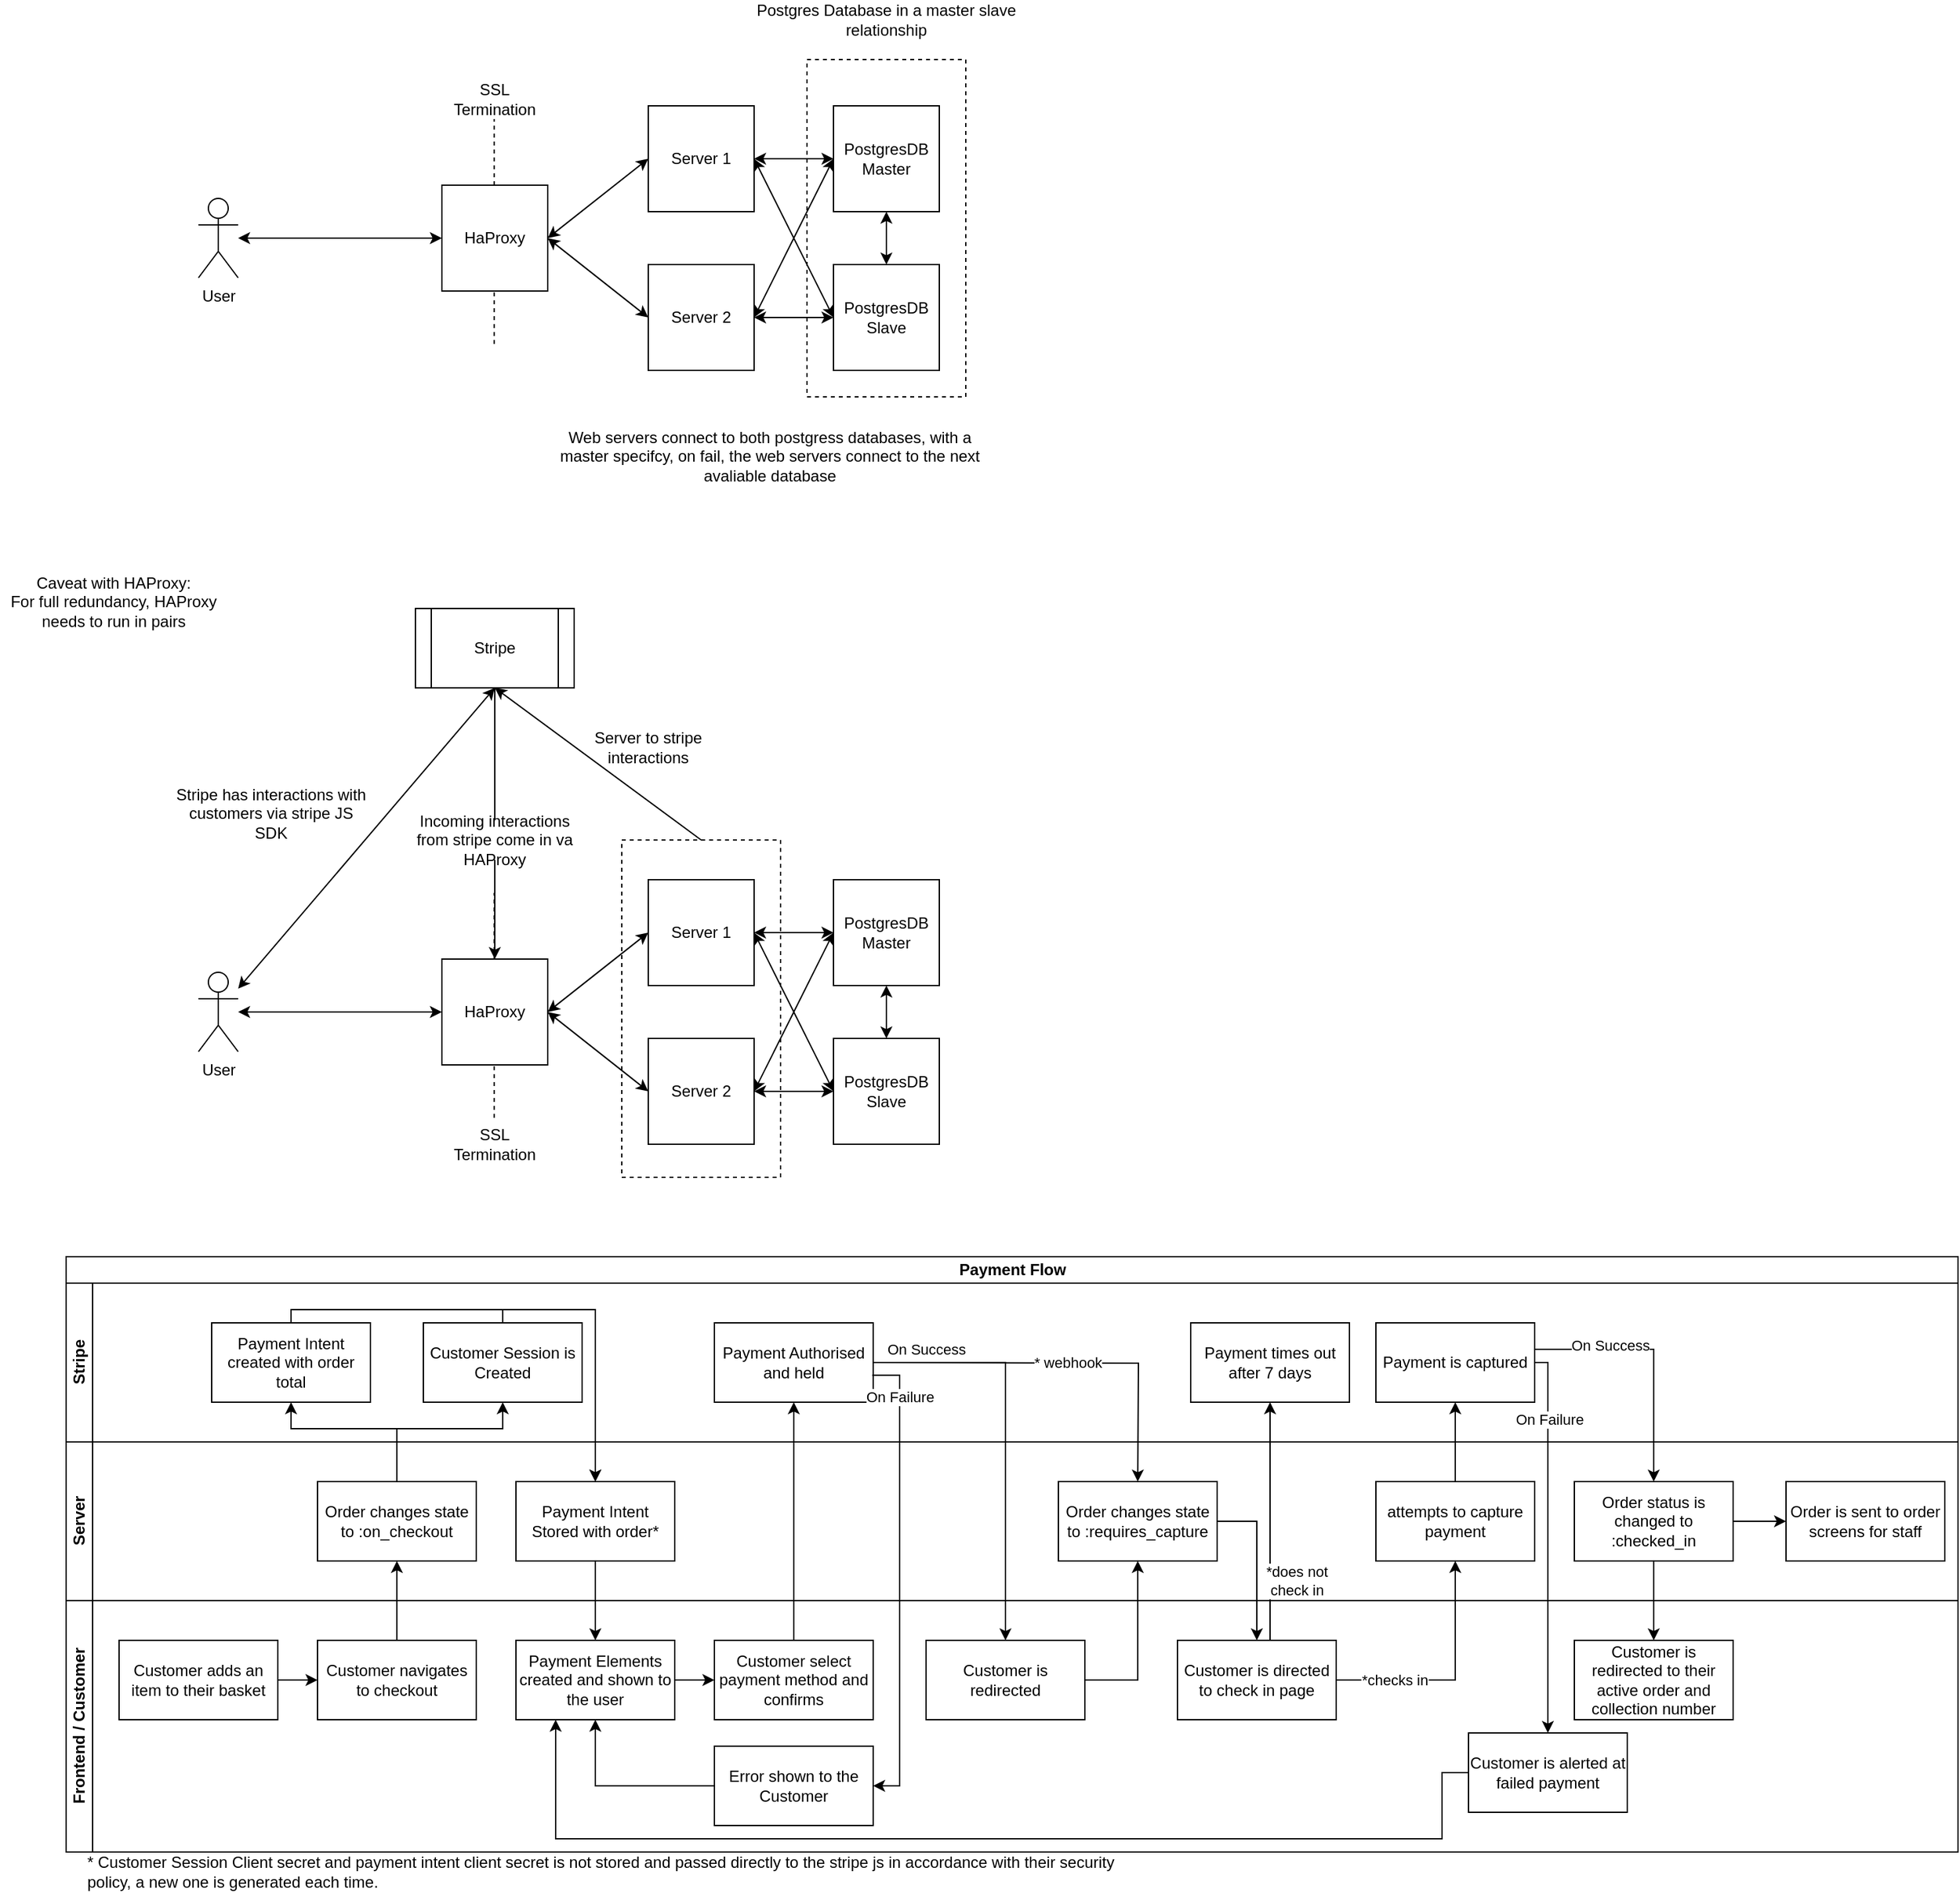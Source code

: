 <mxfile>
    <diagram name="Page-1" id="KPk57_ptNWIrNSPmT6OU">
        <mxGraphModel dx="1907" dy="855" grid="1" gridSize="10" guides="1" tooltips="1" connect="1" arrows="1" fold="1" page="1" pageScale="1" pageWidth="827" pageHeight="1169" math="0" shadow="0">
            <root>
                <mxCell id="0"/>
                <mxCell id="1" parent="0"/>
                <mxCell id="LF-yFiG6YkYiWmJkr-Sb-19" value="" style="rounded=0;whiteSpace=wrap;html=1;fillColor=none;dashed=1;" parent="1" vertex="1">
                    <mxGeometry x="610" y="65" width="120" height="255" as="geometry"/>
                </mxCell>
                <mxCell id="LF-yFiG6YkYiWmJkr-Sb-18" value="" style="endArrow=none;dashed=1;html=1;rounded=0;" parent="1" edge="1">
                    <mxGeometry width="50" height="50" relative="1" as="geometry">
                        <mxPoint x="373.58" y="280" as="sourcePoint"/>
                        <mxPoint x="373.58" y="110" as="targetPoint"/>
                    </mxGeometry>
                </mxCell>
                <mxCell id="LF-yFiG6YkYiWmJkr-Sb-2" value="&lt;div&gt;HaProxy&lt;/div&gt;" style="whiteSpace=wrap;html=1;aspect=fixed;" parent="1" vertex="1">
                    <mxGeometry x="334" y="160" width="80" height="80" as="geometry"/>
                </mxCell>
                <mxCell id="LF-yFiG6YkYiWmJkr-Sb-3" value="Server 1" style="whiteSpace=wrap;html=1;aspect=fixed;" parent="1" vertex="1">
                    <mxGeometry x="490" y="100" width="80" height="80" as="geometry"/>
                </mxCell>
                <mxCell id="LF-yFiG6YkYiWmJkr-Sb-4" value="&lt;div&gt;Server 2&lt;/div&gt;" style="whiteSpace=wrap;html=1;aspect=fixed;" parent="1" vertex="1">
                    <mxGeometry x="490" y="220" width="80" height="80" as="geometry"/>
                </mxCell>
                <mxCell id="LF-yFiG6YkYiWmJkr-Sb-5" value="&lt;div&gt;PostgresDB&lt;/div&gt;&lt;div&gt;Master&lt;br&gt;&lt;/div&gt;" style="whiteSpace=wrap;html=1;aspect=fixed;" parent="1" vertex="1">
                    <mxGeometry x="630" y="100" width="80" height="80" as="geometry"/>
                </mxCell>
                <mxCell id="LF-yFiG6YkYiWmJkr-Sb-6" value="&lt;div&gt;PostgresDB&lt;/div&gt;&lt;div&gt;Slave&lt;br&gt;&lt;/div&gt;" style="whiteSpace=wrap;html=1;aspect=fixed;" parent="1" vertex="1">
                    <mxGeometry x="630" y="220" width="80" height="80" as="geometry"/>
                </mxCell>
                <mxCell id="LF-yFiG6YkYiWmJkr-Sb-8" value="" style="endArrow=classic;startArrow=classic;html=1;rounded=0;entryX=0;entryY=0.5;entryDx=0;entryDy=0;exitX=1;exitY=0.5;exitDx=0;exitDy=0;" parent="1" source="LF-yFiG6YkYiWmJkr-Sb-2" target="LF-yFiG6YkYiWmJkr-Sb-3" edge="1">
                    <mxGeometry width="50" height="50" relative="1" as="geometry">
                        <mxPoint x="510" y="300" as="sourcePoint"/>
                        <mxPoint x="560" y="250" as="targetPoint"/>
                    </mxGeometry>
                </mxCell>
                <mxCell id="LF-yFiG6YkYiWmJkr-Sb-10" value="" style="endArrow=classic;startArrow=classic;html=1;rounded=0;exitX=1;exitY=0.5;exitDx=0;exitDy=0;entryX=0;entryY=0.5;entryDx=0;entryDy=0;" parent="1" source="LF-yFiG6YkYiWmJkr-Sb-2" target="LF-yFiG6YkYiWmJkr-Sb-4" edge="1">
                    <mxGeometry width="50" height="50" relative="1" as="geometry">
                        <mxPoint x="510" y="300" as="sourcePoint"/>
                        <mxPoint x="560" y="250" as="targetPoint"/>
                    </mxGeometry>
                </mxCell>
                <mxCell id="LF-yFiG6YkYiWmJkr-Sb-11" value="" style="endArrow=classic;startArrow=classic;html=1;rounded=0;entryX=0;entryY=0.5;entryDx=0;entryDy=0;exitX=1;exitY=0.5;exitDx=0;exitDy=0;" parent="1" source="LF-yFiG6YkYiWmJkr-Sb-3" target="LF-yFiG6YkYiWmJkr-Sb-5" edge="1">
                    <mxGeometry width="50" height="50" relative="1" as="geometry">
                        <mxPoint x="710" y="280" as="sourcePoint"/>
                        <mxPoint x="760" y="230" as="targetPoint"/>
                    </mxGeometry>
                </mxCell>
                <mxCell id="LF-yFiG6YkYiWmJkr-Sb-12" value="" style="endArrow=classic;startArrow=classic;html=1;rounded=0;entryX=0;entryY=0.5;entryDx=0;entryDy=0;exitX=1;exitY=0.5;exitDx=0;exitDy=0;" parent="1" source="LF-yFiG6YkYiWmJkr-Sb-4" target="LF-yFiG6YkYiWmJkr-Sb-5" edge="1">
                    <mxGeometry width="50" height="50" relative="1" as="geometry">
                        <mxPoint x="630" y="290" as="sourcePoint"/>
                        <mxPoint x="680" y="240" as="targetPoint"/>
                    </mxGeometry>
                </mxCell>
                <mxCell id="LF-yFiG6YkYiWmJkr-Sb-13" value="" style="endArrow=classic;startArrow=classic;html=1;rounded=0;entryX=0.5;entryY=1;entryDx=0;entryDy=0;exitX=0.5;exitY=0;exitDx=0;exitDy=0;" parent="1" source="LF-yFiG6YkYiWmJkr-Sb-6" target="LF-yFiG6YkYiWmJkr-Sb-5" edge="1">
                    <mxGeometry width="50" height="50" relative="1" as="geometry">
                        <mxPoint x="630" y="290" as="sourcePoint"/>
                        <mxPoint x="680" y="240" as="targetPoint"/>
                    </mxGeometry>
                </mxCell>
                <mxCell id="LF-yFiG6YkYiWmJkr-Sb-14" value="User" style="shape=umlActor;verticalLabelPosition=bottom;verticalAlign=top;html=1;outlineConnect=0;" parent="1" vertex="1">
                    <mxGeometry x="150" y="170" width="30" height="60" as="geometry"/>
                </mxCell>
                <mxCell id="LF-yFiG6YkYiWmJkr-Sb-15" value="" style="endArrow=classic;startArrow=classic;html=1;rounded=0;entryX=0;entryY=0.5;entryDx=0;entryDy=0;" parent="1" source="LF-yFiG6YkYiWmJkr-Sb-14" target="LF-yFiG6YkYiWmJkr-Sb-2" edge="1">
                    <mxGeometry width="50" height="50" relative="1" as="geometry">
                        <mxPoint x="380" y="250" as="sourcePoint"/>
                        <mxPoint x="430" y="200" as="targetPoint"/>
                    </mxGeometry>
                </mxCell>
                <mxCell id="LF-yFiG6YkYiWmJkr-Sb-17" value="SSL Termination" style="text;html=1;align=center;verticalAlign=middle;whiteSpace=wrap;rounded=0;" parent="1" vertex="1">
                    <mxGeometry x="344" y="80" width="60" height="30" as="geometry"/>
                </mxCell>
                <mxCell id="LF-yFiG6YkYiWmJkr-Sb-20" value="Postgres Database in a master slave relationship" style="text;html=1;align=center;verticalAlign=middle;whiteSpace=wrap;rounded=0;" parent="1" vertex="1">
                    <mxGeometry x="570" y="20" width="200" height="30" as="geometry"/>
                </mxCell>
                <mxCell id="LF-yFiG6YkYiWmJkr-Sb-21" value="&lt;div&gt;Caveat with HAProxy: &lt;br&gt;&lt;/div&gt;&lt;div&gt;For full redundancy, HAProxy needs to run in pairs&lt;br&gt;&lt;/div&gt;" style="text;html=1;align=center;verticalAlign=middle;whiteSpace=wrap;rounded=0;" parent="1" vertex="1">
                    <mxGeometry y="460" width="172" height="30" as="geometry"/>
                </mxCell>
                <mxCell id="LF-yFiG6YkYiWmJkr-Sb-23" value="" style="endArrow=classic;startArrow=classic;html=1;rounded=0;entryX=1;entryY=0.5;entryDx=0;entryDy=0;exitX=0;exitY=0.5;exitDx=0;exitDy=0;" parent="1" source="LF-yFiG6YkYiWmJkr-Sb-6" target="LF-yFiG6YkYiWmJkr-Sb-3" edge="1">
                    <mxGeometry width="50" height="50" relative="1" as="geometry">
                        <mxPoint x="570" y="60" as="sourcePoint"/>
                        <mxPoint x="650" y="190" as="targetPoint"/>
                    </mxGeometry>
                </mxCell>
                <mxCell id="LF-yFiG6YkYiWmJkr-Sb-24" value="" style="endArrow=classic;startArrow=classic;html=1;rounded=0;exitX=1;exitY=0.5;exitDx=0;exitDy=0;entryX=0;entryY=0.5;entryDx=0;entryDy=0;" parent="1" source="LF-yFiG6YkYiWmJkr-Sb-4" target="LF-yFiG6YkYiWmJkr-Sb-6" edge="1">
                    <mxGeometry width="50" height="50" relative="1" as="geometry">
                        <mxPoint x="600" y="240" as="sourcePoint"/>
                        <mxPoint x="650" y="190" as="targetPoint"/>
                    </mxGeometry>
                </mxCell>
                <mxCell id="LF-yFiG6YkYiWmJkr-Sb-50" value="" style="rounded=0;whiteSpace=wrap;html=1;fillColor=none;dashed=1;" parent="1" vertex="1">
                    <mxGeometry x="470" y="655" width="120" height="255" as="geometry"/>
                </mxCell>
                <mxCell id="LF-yFiG6YkYiWmJkr-Sb-51" value="" style="endArrow=none;dashed=1;html=1;rounded=0;" parent="1" edge="1">
                    <mxGeometry width="50" height="50" relative="1" as="geometry">
                        <mxPoint x="373.58" y="865" as="sourcePoint"/>
                        <mxPoint x="373.58" y="695" as="targetPoint"/>
                    </mxGeometry>
                </mxCell>
                <mxCell id="LF-yFiG6YkYiWmJkr-Sb-52" value="&lt;div&gt;HaProxy&lt;/div&gt;" style="whiteSpace=wrap;html=1;aspect=fixed;" parent="1" vertex="1">
                    <mxGeometry x="334" y="745" width="80" height="80" as="geometry"/>
                </mxCell>
                <mxCell id="LF-yFiG6YkYiWmJkr-Sb-53" value="Server 1" style="whiteSpace=wrap;html=1;aspect=fixed;" parent="1" vertex="1">
                    <mxGeometry x="490" y="685" width="80" height="80" as="geometry"/>
                </mxCell>
                <mxCell id="LF-yFiG6YkYiWmJkr-Sb-54" value="&lt;div&gt;Server 2&lt;/div&gt;" style="whiteSpace=wrap;html=1;aspect=fixed;" parent="1" vertex="1">
                    <mxGeometry x="490" y="805" width="80" height="80" as="geometry"/>
                </mxCell>
                <mxCell id="LF-yFiG6YkYiWmJkr-Sb-55" value="&lt;div&gt;PostgresDB&lt;/div&gt;&lt;div&gt;Master&lt;br&gt;&lt;/div&gt;" style="whiteSpace=wrap;html=1;aspect=fixed;" parent="1" vertex="1">
                    <mxGeometry x="630" y="685" width="80" height="80" as="geometry"/>
                </mxCell>
                <mxCell id="LF-yFiG6YkYiWmJkr-Sb-56" value="&lt;div&gt;PostgresDB&lt;/div&gt;&lt;div&gt;Slave&lt;br&gt;&lt;/div&gt;" style="whiteSpace=wrap;html=1;aspect=fixed;" parent="1" vertex="1">
                    <mxGeometry x="630" y="805" width="80" height="80" as="geometry"/>
                </mxCell>
                <mxCell id="LF-yFiG6YkYiWmJkr-Sb-57" value="" style="endArrow=classic;startArrow=classic;html=1;rounded=0;entryX=0;entryY=0.5;entryDx=0;entryDy=0;exitX=1;exitY=0.5;exitDx=0;exitDy=0;" parent="1" source="LF-yFiG6YkYiWmJkr-Sb-52" target="LF-yFiG6YkYiWmJkr-Sb-53" edge="1">
                    <mxGeometry width="50" height="50" relative="1" as="geometry">
                        <mxPoint x="510" y="885" as="sourcePoint"/>
                        <mxPoint x="560" y="835" as="targetPoint"/>
                    </mxGeometry>
                </mxCell>
                <mxCell id="LF-yFiG6YkYiWmJkr-Sb-58" value="" style="endArrow=classic;startArrow=classic;html=1;rounded=0;exitX=1;exitY=0.5;exitDx=0;exitDy=0;entryX=0;entryY=0.5;entryDx=0;entryDy=0;" parent="1" source="LF-yFiG6YkYiWmJkr-Sb-52" target="LF-yFiG6YkYiWmJkr-Sb-54" edge="1">
                    <mxGeometry width="50" height="50" relative="1" as="geometry">
                        <mxPoint x="510" y="885" as="sourcePoint"/>
                        <mxPoint x="560" y="835" as="targetPoint"/>
                    </mxGeometry>
                </mxCell>
                <mxCell id="LF-yFiG6YkYiWmJkr-Sb-59" value="" style="endArrow=classic;startArrow=classic;html=1;rounded=0;entryX=0;entryY=0.5;entryDx=0;entryDy=0;exitX=1;exitY=0.5;exitDx=0;exitDy=0;" parent="1" source="LF-yFiG6YkYiWmJkr-Sb-53" target="LF-yFiG6YkYiWmJkr-Sb-55" edge="1">
                    <mxGeometry width="50" height="50" relative="1" as="geometry">
                        <mxPoint x="710" y="865" as="sourcePoint"/>
                        <mxPoint x="760" y="815" as="targetPoint"/>
                    </mxGeometry>
                </mxCell>
                <mxCell id="LF-yFiG6YkYiWmJkr-Sb-60" value="" style="endArrow=classic;startArrow=classic;html=1;rounded=0;entryX=0;entryY=0.5;entryDx=0;entryDy=0;exitX=1;exitY=0.5;exitDx=0;exitDy=0;" parent="1" source="LF-yFiG6YkYiWmJkr-Sb-54" target="LF-yFiG6YkYiWmJkr-Sb-55" edge="1">
                    <mxGeometry width="50" height="50" relative="1" as="geometry">
                        <mxPoint x="630" y="875" as="sourcePoint"/>
                        <mxPoint x="680" y="825" as="targetPoint"/>
                    </mxGeometry>
                </mxCell>
                <mxCell id="LF-yFiG6YkYiWmJkr-Sb-61" value="" style="endArrow=classic;startArrow=classic;html=1;rounded=0;entryX=0.5;entryY=1;entryDx=0;entryDy=0;exitX=0.5;exitY=0;exitDx=0;exitDy=0;" parent="1" source="LF-yFiG6YkYiWmJkr-Sb-56" target="LF-yFiG6YkYiWmJkr-Sb-55" edge="1">
                    <mxGeometry width="50" height="50" relative="1" as="geometry">
                        <mxPoint x="630" y="875" as="sourcePoint"/>
                        <mxPoint x="680" y="825" as="targetPoint"/>
                    </mxGeometry>
                </mxCell>
                <mxCell id="LF-yFiG6YkYiWmJkr-Sb-62" value="User" style="shape=umlActor;verticalLabelPosition=bottom;verticalAlign=top;html=1;outlineConnect=0;" parent="1" vertex="1">
                    <mxGeometry x="150" y="755" width="30" height="60" as="geometry"/>
                </mxCell>
                <mxCell id="LF-yFiG6YkYiWmJkr-Sb-63" value="" style="endArrow=classic;startArrow=classic;html=1;rounded=0;entryX=0;entryY=0.5;entryDx=0;entryDy=0;" parent="1" source="LF-yFiG6YkYiWmJkr-Sb-62" target="LF-yFiG6YkYiWmJkr-Sb-52" edge="1">
                    <mxGeometry width="50" height="50" relative="1" as="geometry">
                        <mxPoint x="380" y="835" as="sourcePoint"/>
                        <mxPoint x="430" y="785" as="targetPoint"/>
                    </mxGeometry>
                </mxCell>
                <mxCell id="LF-yFiG6YkYiWmJkr-Sb-64" value="SSL Termination" style="text;html=1;align=center;verticalAlign=middle;whiteSpace=wrap;rounded=0;" parent="1" vertex="1">
                    <mxGeometry x="344" y="870" width="60" height="30" as="geometry"/>
                </mxCell>
                <mxCell id="LF-yFiG6YkYiWmJkr-Sb-67" value="" style="endArrow=classic;startArrow=classic;html=1;rounded=0;entryX=1;entryY=0.5;entryDx=0;entryDy=0;exitX=0;exitY=0.5;exitDx=0;exitDy=0;" parent="1" source="LF-yFiG6YkYiWmJkr-Sb-56" target="LF-yFiG6YkYiWmJkr-Sb-53" edge="1">
                    <mxGeometry width="50" height="50" relative="1" as="geometry">
                        <mxPoint x="570" y="645" as="sourcePoint"/>
                        <mxPoint x="650" y="775" as="targetPoint"/>
                    </mxGeometry>
                </mxCell>
                <mxCell id="LF-yFiG6YkYiWmJkr-Sb-68" value="" style="endArrow=classic;startArrow=classic;html=1;rounded=0;exitX=1;exitY=0.5;exitDx=0;exitDy=0;entryX=0;entryY=0.5;entryDx=0;entryDy=0;" parent="1" source="LF-yFiG6YkYiWmJkr-Sb-54" target="LF-yFiG6YkYiWmJkr-Sb-56" edge="1">
                    <mxGeometry width="50" height="50" relative="1" as="geometry">
                        <mxPoint x="600" y="825" as="sourcePoint"/>
                        <mxPoint x="650" y="775" as="targetPoint"/>
                    </mxGeometry>
                </mxCell>
                <mxCell id="LF-yFiG6YkYiWmJkr-Sb-77" style="edgeStyle=orthogonalEdgeStyle;rounded=0;orthogonalLoop=1;jettySize=auto;html=1;entryX=0.5;entryY=0;entryDx=0;entryDy=0;" parent="1" source="LF-yFiG6YkYiWmJkr-Sb-75" target="LF-yFiG6YkYiWmJkr-Sb-52" edge="1">
                    <mxGeometry relative="1" as="geometry"/>
                </mxCell>
                <mxCell id="LF-yFiG6YkYiWmJkr-Sb-69" value="Stripe" style="shape=process;whiteSpace=wrap;html=1;backgroundOutline=1;" parent="1" vertex="1">
                    <mxGeometry x="314" y="480" width="120" height="60" as="geometry"/>
                </mxCell>
                <mxCell id="LF-yFiG6YkYiWmJkr-Sb-71" value="" style="endArrow=classic;startArrow=classic;html=1;rounded=0;entryX=0.5;entryY=1;entryDx=0;entryDy=0;" parent="1" source="LF-yFiG6YkYiWmJkr-Sb-62" target="LF-yFiG6YkYiWmJkr-Sb-69" edge="1">
                    <mxGeometry width="50" height="50" relative="1" as="geometry">
                        <mxPoint x="490" y="600" as="sourcePoint"/>
                        <mxPoint x="540" y="550" as="targetPoint"/>
                    </mxGeometry>
                </mxCell>
                <mxCell id="LF-yFiG6YkYiWmJkr-Sb-72" value="Stripe has interactions with customers via stripe JS SDK" style="text;html=1;align=center;verticalAlign=middle;whiteSpace=wrap;rounded=0;" parent="1" vertex="1">
                    <mxGeometry x="130" y="620" width="150" height="30" as="geometry"/>
                </mxCell>
                <mxCell id="LF-yFiG6YkYiWmJkr-Sb-78" value="" style="edgeStyle=orthogonalEdgeStyle;rounded=0;orthogonalLoop=1;jettySize=auto;html=1;entryX=0.5;entryY=0;entryDx=0;entryDy=0;endArrow=none;endFill=0;" parent="1" source="LF-yFiG6YkYiWmJkr-Sb-69" target="LF-yFiG6YkYiWmJkr-Sb-75" edge="1">
                    <mxGeometry relative="1" as="geometry">
                        <mxPoint x="374" y="540" as="sourcePoint"/>
                        <mxPoint x="374" y="745" as="targetPoint"/>
                    </mxGeometry>
                </mxCell>
                <mxCell id="LF-yFiG6YkYiWmJkr-Sb-75" value="Incoming interactions from stripe come in va HAProxy" style="text;html=1;align=center;verticalAlign=middle;whiteSpace=wrap;rounded=0;" parent="1" vertex="1">
                    <mxGeometry x="311" y="640" width="126" height="30" as="geometry"/>
                </mxCell>
                <mxCell id="LF-yFiG6YkYiWmJkr-Sb-79" value="" style="endArrow=classic;html=1;rounded=0;entryX=0.5;entryY=1;entryDx=0;entryDy=0;exitX=0.5;exitY=0;exitDx=0;exitDy=0;" parent="1" source="LF-yFiG6YkYiWmJkr-Sb-50" target="LF-yFiG6YkYiWmJkr-Sb-69" edge="1">
                    <mxGeometry width="50" height="50" relative="1" as="geometry">
                        <mxPoint x="640" y="720" as="sourcePoint"/>
                        <mxPoint x="690" y="670" as="targetPoint"/>
                    </mxGeometry>
                </mxCell>
                <mxCell id="LF-yFiG6YkYiWmJkr-Sb-80" value="Server to stripe interactions" style="text;html=1;align=center;verticalAlign=middle;whiteSpace=wrap;rounded=0;" parent="1" vertex="1">
                    <mxGeometry x="430" y="570" width="120" height="30" as="geometry"/>
                </mxCell>
                <mxCell id="LF-yFiG6YkYiWmJkr-Sb-81" value="Web servers connect to both postgress databases, with a master specifcy, on fail, the web servers connect to the next avaliable database" style="text;html=1;align=center;verticalAlign=middle;whiteSpace=wrap;rounded=0;" parent="1" vertex="1">
                    <mxGeometry x="414" y="350" width="336" height="30" as="geometry"/>
                </mxCell>
                <mxCell id="2" value="Payment Flow" style="swimlane;childLayout=stackLayout;resizeParent=1;resizeParentMax=0;horizontal=1;startSize=20;horizontalStack=0;html=1;" vertex="1" parent="1">
                    <mxGeometry x="50" y="970" width="1430" height="450" as="geometry"/>
                </mxCell>
                <mxCell id="3" style="edgeStyle=orthogonalEdgeStyle;rounded=0;orthogonalLoop=1;jettySize=auto;html=1;entryX=0.5;entryY=0;entryDx=0;entryDy=0;" edge="1" parent="2">
                    <mxGeometry relative="1" as="geometry">
                        <mxPoint x="610" y="80" as="sourcePoint"/>
                        <mxPoint x="810" y="170" as="targetPoint"/>
                    </mxGeometry>
                </mxCell>
                <mxCell id="4" value="* webhook" style="edgeLabel;html=1;align=center;verticalAlign=middle;resizable=0;points=[];" vertex="1" connectable="0" parent="3">
                    <mxGeometry x="0.01" y="1" relative="1" as="geometry">
                        <mxPoint as="offset"/>
                    </mxGeometry>
                </mxCell>
                <mxCell id="5" value="Stripe" style="swimlane;startSize=20;horizontal=0;html=1;" vertex="1" parent="2">
                    <mxGeometry y="20" width="1430" height="120" as="geometry"/>
                </mxCell>
                <mxCell id="6" value="Payment Intent created with order total" style="whiteSpace=wrap;html=1;rounded=0;" vertex="1" parent="5">
                    <mxGeometry x="110" y="30" width="120" height="60" as="geometry"/>
                </mxCell>
                <mxCell id="7" value="Customer Session is Created" style="whiteSpace=wrap;html=1;rounded=0;" vertex="1" parent="5">
                    <mxGeometry x="270" y="30" width="120" height="60" as="geometry"/>
                </mxCell>
                <mxCell id="8" value="Payment Authorised and held" style="whiteSpace=wrap;html=1;rounded=0;" vertex="1" parent="5">
                    <mxGeometry x="490" y="30" width="120" height="60" as="geometry"/>
                </mxCell>
                <mxCell id="9" value="Payment times out after 7 days" style="rounded=0;whiteSpace=wrap;html=1;" vertex="1" parent="5">
                    <mxGeometry x="850" y="30" width="120" height="60" as="geometry"/>
                </mxCell>
                <mxCell id="10" value="Payment is captured" style="whiteSpace=wrap;html=1;rounded=0;" vertex="1" parent="5">
                    <mxGeometry x="990" y="30" width="120" height="60" as="geometry"/>
                </mxCell>
                <mxCell id="11" value="Server" style="swimlane;startSize=20;horizontal=0;html=1;" vertex="1" parent="2">
                    <mxGeometry y="140" width="1430" height="120" as="geometry"/>
                </mxCell>
                <mxCell id="12" value="Order changes state to :on_checkout" style="rounded=0;whiteSpace=wrap;html=1;" vertex="1" parent="11">
                    <mxGeometry x="190" y="30" width="120" height="60" as="geometry"/>
                </mxCell>
                <mxCell id="13" value="Payment Intent Stored with order*" style="rounded=0;whiteSpace=wrap;html=1;" vertex="1" parent="11">
                    <mxGeometry x="340" y="30" width="120" height="60" as="geometry"/>
                </mxCell>
                <mxCell id="14" value="Order changes state to :requires_capture" style="rounded=0;whiteSpace=wrap;html=1;" vertex="1" parent="11">
                    <mxGeometry x="750" y="30" width="120" height="60" as="geometry"/>
                </mxCell>
                <mxCell id="15" value="attempts to capture payment" style="whiteSpace=wrap;html=1;rounded=0;" vertex="1" parent="11">
                    <mxGeometry x="990" y="30" width="120" height="60" as="geometry"/>
                </mxCell>
                <mxCell id="16" value="" style="edgeStyle=orthogonalEdgeStyle;rounded=0;orthogonalLoop=1;jettySize=auto;html=1;" edge="1" parent="11" source="17" target="18">
                    <mxGeometry relative="1" as="geometry"/>
                </mxCell>
                <mxCell id="17" value="Order status is changed to :checked_in" style="whiteSpace=wrap;html=1;rounded=0;" vertex="1" parent="11">
                    <mxGeometry x="1140" y="30" width="120" height="60" as="geometry"/>
                </mxCell>
                <mxCell id="18" value="Order is sent to order screens for staff" style="whiteSpace=wrap;html=1;rounded=0;" vertex="1" parent="11">
                    <mxGeometry x="1300" y="30" width="120" height="60" as="geometry"/>
                </mxCell>
                <mxCell id="19" value="Frontend / Customer" style="swimlane;startSize=20;horizontal=0;html=1;" vertex="1" parent="2">
                    <mxGeometry y="260" width="1430" height="190" as="geometry"/>
                </mxCell>
                <mxCell id="20" value="" style="edgeStyle=orthogonalEdgeStyle;rounded=0;orthogonalLoop=1;jettySize=auto;html=1;" edge="1" parent="19" source="21" target="22">
                    <mxGeometry relative="1" as="geometry"/>
                </mxCell>
                <mxCell id="21" value="Customer adds an item to their basket" style="rounded=0;whiteSpace=wrap;html=1;" vertex="1" parent="19">
                    <mxGeometry x="40" y="30" width="120" height="60" as="geometry"/>
                </mxCell>
                <mxCell id="22" value="Customer navigates to checkout" style="rounded=0;whiteSpace=wrap;html=1;" vertex="1" parent="19">
                    <mxGeometry x="190" y="30" width="120" height="60" as="geometry"/>
                </mxCell>
                <mxCell id="23" style="edgeStyle=orthogonalEdgeStyle;rounded=0;orthogonalLoop=1;jettySize=auto;html=1;entryX=0;entryY=0.5;entryDx=0;entryDy=0;" edge="1" parent="19" source="24" target="25">
                    <mxGeometry relative="1" as="geometry"/>
                </mxCell>
                <mxCell id="24" value="Payment Elements created and shown to the user" style="rounded=0;whiteSpace=wrap;html=1;" vertex="1" parent="19">
                    <mxGeometry x="340" y="30" width="120" height="60" as="geometry"/>
                </mxCell>
                <mxCell id="25" value="Customer select payment method and confirms" style="rounded=0;whiteSpace=wrap;html=1;" vertex="1" parent="19">
                    <mxGeometry x="490" y="30" width="120" height="60" as="geometry"/>
                </mxCell>
                <mxCell id="26" value="Customer is redirected" style="rounded=0;whiteSpace=wrap;html=1;" vertex="1" parent="19">
                    <mxGeometry x="650" y="30" width="120" height="60" as="geometry"/>
                </mxCell>
                <mxCell id="27" value="Customer is directed to check in page" style="rounded=0;whiteSpace=wrap;html=1;" vertex="1" parent="19">
                    <mxGeometry x="840" y="30" width="120" height="60" as="geometry"/>
                </mxCell>
                <mxCell id="28" value="Customer is redirected to their active order and collection number" style="rounded=0;whiteSpace=wrap;html=1;" vertex="1" parent="19">
                    <mxGeometry x="1140" y="30" width="120" height="60" as="geometry"/>
                </mxCell>
                <mxCell id="29" style="edgeStyle=orthogonalEdgeStyle;rounded=0;orthogonalLoop=1;jettySize=auto;html=1;entryX=0.25;entryY=1;entryDx=0;entryDy=0;" edge="1" parent="19" source="30" target="24">
                    <mxGeometry relative="1" as="geometry">
                        <Array as="points">
                            <mxPoint x="1040" y="130"/>
                            <mxPoint x="1040" y="180"/>
                            <mxPoint x="370" y="180"/>
                        </Array>
                    </mxGeometry>
                </mxCell>
                <mxCell id="30" value="Customer is alerted at failed payment" style="rounded=0;whiteSpace=wrap;html=1;" vertex="1" parent="19">
                    <mxGeometry x="1060" y="100" width="120" height="60" as="geometry"/>
                </mxCell>
                <mxCell id="31" value="" style="edgeStyle=orthogonalEdgeStyle;rounded=0;orthogonalLoop=1;jettySize=auto;html=1;" edge="1" parent="2" source="22" target="12">
                    <mxGeometry relative="1" as="geometry"/>
                </mxCell>
                <mxCell id="32" style="edgeStyle=orthogonalEdgeStyle;rounded=0;orthogonalLoop=1;jettySize=auto;html=1;entryX=0.5;entryY=0;entryDx=0;entryDy=0;" edge="1" parent="2" source="13" target="24">
                    <mxGeometry relative="1" as="geometry"/>
                </mxCell>
                <mxCell id="33" style="edgeStyle=orthogonalEdgeStyle;rounded=0;orthogonalLoop=1;jettySize=auto;html=1;" edge="1" parent="2" source="6" target="13">
                    <mxGeometry relative="1" as="geometry">
                        <Array as="points">
                            <mxPoint x="170" y="40"/>
                            <mxPoint x="400" y="40"/>
                        </Array>
                    </mxGeometry>
                </mxCell>
                <mxCell id="34" style="edgeStyle=orthogonalEdgeStyle;rounded=0;orthogonalLoop=1;jettySize=auto;html=1;entryX=0.5;entryY=0;entryDx=0;entryDy=0;" edge="1" parent="2" source="7" target="13">
                    <mxGeometry relative="1" as="geometry">
                        <Array as="points">
                            <mxPoint x="330" y="40"/>
                            <mxPoint x="400" y="40"/>
                        </Array>
                    </mxGeometry>
                </mxCell>
                <mxCell id="35" style="edgeStyle=orthogonalEdgeStyle;rounded=0;orthogonalLoop=1;jettySize=auto;html=1;entryX=0.5;entryY=1;entryDx=0;entryDy=0;" edge="1" parent="2" source="12" target="6">
                    <mxGeometry relative="1" as="geometry">
                        <Array as="points">
                            <mxPoint x="250" y="130"/>
                            <mxPoint x="170" y="130"/>
                        </Array>
                    </mxGeometry>
                </mxCell>
                <mxCell id="36" style="edgeStyle=orthogonalEdgeStyle;rounded=0;orthogonalLoop=1;jettySize=auto;html=1;entryX=0.5;entryY=1;entryDx=0;entryDy=0;" edge="1" parent="2" source="12" target="7">
                    <mxGeometry relative="1" as="geometry">
                        <Array as="points">
                            <mxPoint x="250" y="130"/>
                            <mxPoint x="330" y="130"/>
                        </Array>
                    </mxGeometry>
                </mxCell>
                <mxCell id="37" value="" style="edgeStyle=orthogonalEdgeStyle;rounded=0;orthogonalLoop=1;jettySize=auto;html=1;" edge="1" parent="2" source="25" target="8">
                    <mxGeometry relative="1" as="geometry"/>
                </mxCell>
                <mxCell id="38" style="edgeStyle=orthogonalEdgeStyle;rounded=0;orthogonalLoop=1;jettySize=auto;html=1;" edge="1" parent="2" source="8" target="26">
                    <mxGeometry relative="1" as="geometry"/>
                </mxCell>
                <mxCell id="39" value="On Success" style="edgeLabel;html=1;align=center;verticalAlign=middle;resizable=0;points=[];" vertex="1" connectable="0" parent="38">
                    <mxGeometry x="-0.691" relative="1" as="geometry">
                        <mxPoint x="-8" y="-10" as="offset"/>
                    </mxGeometry>
                </mxCell>
                <mxCell id="40" style="edgeStyle=orthogonalEdgeStyle;rounded=0;orthogonalLoop=1;jettySize=auto;html=1;entryX=0.5;entryY=1;entryDx=0;entryDy=0;" edge="1" parent="2" source="26" target="14">
                    <mxGeometry relative="1" as="geometry">
                        <Array as="points">
                            <mxPoint x="810" y="320"/>
                        </Array>
                    </mxGeometry>
                </mxCell>
                <mxCell id="41" style="edgeStyle=orthogonalEdgeStyle;rounded=0;orthogonalLoop=1;jettySize=auto;html=1;entryX=0.5;entryY=0;entryDx=0;entryDy=0;" edge="1" parent="2" source="14" target="27">
                    <mxGeometry relative="1" as="geometry">
                        <Array as="points">
                            <mxPoint x="900" y="200"/>
                        </Array>
                    </mxGeometry>
                </mxCell>
                <mxCell id="42" value="" style="edgeStyle=orthogonalEdgeStyle;rounded=0;orthogonalLoop=1;jettySize=auto;html=1;" edge="1" parent="2" source="27" target="15">
                    <mxGeometry relative="1" as="geometry"/>
                </mxCell>
                <mxCell id="43" value="*checks in" style="edgeLabel;html=1;align=center;verticalAlign=middle;resizable=0;points=[];" vertex="1" connectable="0" parent="42">
                    <mxGeometry x="-0.51" relative="1" as="geometry">
                        <mxPoint as="offset"/>
                    </mxGeometry>
                </mxCell>
                <mxCell id="44" style="edgeStyle=orthogonalEdgeStyle;rounded=0;orthogonalLoop=1;jettySize=auto;html=1;entryX=0.5;entryY=1;entryDx=0;entryDy=0;" edge="1" parent="2" source="27" target="9">
                    <mxGeometry relative="1" as="geometry">
                        <Array as="points">
                            <mxPoint x="910" y="190"/>
                            <mxPoint x="910" y="190"/>
                        </Array>
                    </mxGeometry>
                </mxCell>
                <mxCell id="45" value="*does not&lt;div&gt;check in&lt;/div&gt;" style="edgeLabel;html=1;align=center;verticalAlign=middle;resizable=0;points=[];" vertex="1" connectable="0" parent="44">
                    <mxGeometry x="-0.501" y="-2" relative="1" as="geometry">
                        <mxPoint x="18" as="offset"/>
                    </mxGeometry>
                </mxCell>
                <mxCell id="46" value="" style="edgeStyle=orthogonalEdgeStyle;rounded=0;orthogonalLoop=1;jettySize=auto;html=1;" edge="1" parent="2" source="15" target="10">
                    <mxGeometry relative="1" as="geometry"/>
                </mxCell>
                <mxCell id="47" style="edgeStyle=orthogonalEdgeStyle;rounded=0;orthogonalLoop=1;jettySize=auto;html=1;entryX=0.5;entryY=0;entryDx=0;entryDy=0;" edge="1" parent="2" source="10" target="17">
                    <mxGeometry relative="1" as="geometry">
                        <Array as="points">
                            <mxPoint x="1200" y="70"/>
                        </Array>
                    </mxGeometry>
                </mxCell>
                <mxCell id="48" value="On Success" style="edgeLabel;html=1;align=center;verticalAlign=middle;resizable=0;points=[];" vertex="1" connectable="0" parent="47">
                    <mxGeometry x="-0.398" y="3" relative="1" as="geometry">
                        <mxPoint as="offset"/>
                    </mxGeometry>
                </mxCell>
                <mxCell id="49" style="edgeStyle=orthogonalEdgeStyle;rounded=0;orthogonalLoop=1;jettySize=auto;html=1;entryX=0.5;entryY=0;entryDx=0;entryDy=0;" edge="1" parent="2" source="17" target="28">
                    <mxGeometry relative="1" as="geometry"/>
                </mxCell>
                <mxCell id="50" style="edgeStyle=orthogonalEdgeStyle;rounded=0;orthogonalLoop=1;jettySize=auto;html=1;entryX=0.5;entryY=0;entryDx=0;entryDy=0;" edge="1" parent="2" source="10" target="30">
                    <mxGeometry relative="1" as="geometry">
                        <mxPoint x="1210" y="340" as="targetPoint"/>
                        <Array as="points">
                            <mxPoint x="1120" y="80"/>
                            <mxPoint x="1120" y="360"/>
                        </Array>
                    </mxGeometry>
                </mxCell>
                <mxCell id="51" value="On Failure" style="edgeLabel;html=1;align=center;verticalAlign=middle;resizable=0;points=[];" vertex="1" connectable="0" parent="50">
                    <mxGeometry x="-0.637" y="1" relative="1" as="geometry">
                        <mxPoint as="offset"/>
                    </mxGeometry>
                </mxCell>
                <mxCell id="52" style="edgeStyle=orthogonalEdgeStyle;rounded=0;orthogonalLoop=1;jettySize=auto;html=1;entryX=0.5;entryY=1;entryDx=0;entryDy=0;" edge="1" parent="1" source="53" target="24">
                    <mxGeometry relative="1" as="geometry"/>
                </mxCell>
                <mxCell id="53" value="Error shown to the Customer" style="rounded=0;whiteSpace=wrap;html=1;" vertex="1" parent="1">
                    <mxGeometry x="540" y="1340" width="120" height="60" as="geometry"/>
                </mxCell>
                <mxCell id="54" style="edgeStyle=orthogonalEdgeStyle;rounded=0;orthogonalLoop=1;jettySize=auto;html=1;entryX=1;entryY=0.5;entryDx=0;entryDy=0;exitX=0.994;exitY=0.66;exitDx=0;exitDy=0;exitPerimeter=0;" edge="1" parent="1" source="8" target="53">
                    <mxGeometry relative="1" as="geometry">
                        <Array as="points">
                            <mxPoint x="680" y="1060"/>
                            <mxPoint x="680" y="1370"/>
                        </Array>
                    </mxGeometry>
                </mxCell>
                <mxCell id="55" value="On Failure" style="edgeLabel;html=1;align=center;verticalAlign=middle;resizable=0;points=[];" vertex="1" connectable="0" parent="54">
                    <mxGeometry x="-0.791" relative="1" as="geometry">
                        <mxPoint as="offset"/>
                    </mxGeometry>
                </mxCell>
                <mxCell id="56" value="* Customer Session Client secret and payment intent client secret is not stored and passed directly to the stripe js in accordance with their security policy, a new one is generated each time." style="text;html=1;align=left;verticalAlign=middle;whiteSpace=wrap;rounded=0;" vertex="1" parent="1">
                    <mxGeometry x="64" y="1420" width="786" height="30" as="geometry"/>
                </mxCell>
            </root>
        </mxGraphModel>
    </diagram>
</mxfile>